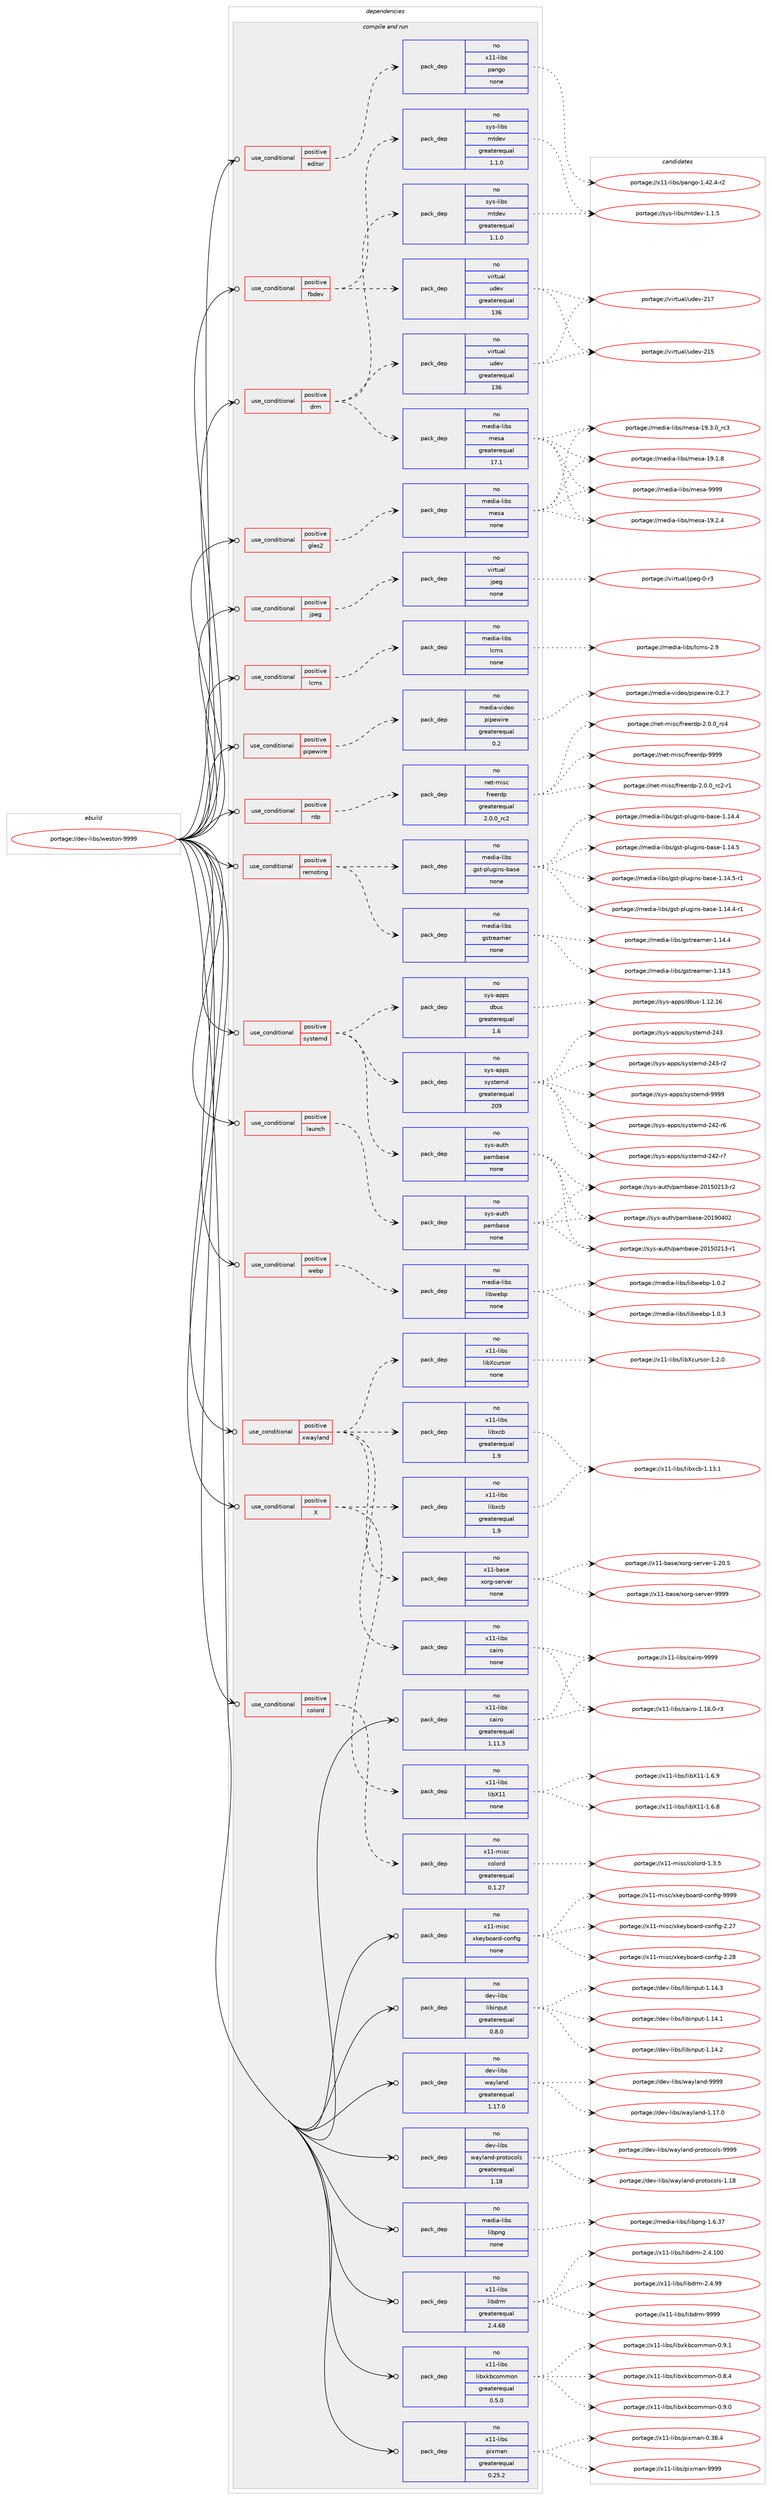 digraph prolog {

# *************
# Graph options
# *************

newrank=true;
concentrate=true;
compound=true;
graph [rankdir=LR,fontname=Helvetica,fontsize=10,ranksep=1.5];#, ranksep=2.5, nodesep=0.2];
edge  [arrowhead=vee];
node  [fontname=Helvetica,fontsize=10];

# **********
# The ebuild
# **********

subgraph cluster_leftcol {
color=gray;
rank=same;
label=<<i>ebuild</i>>;
id [label="portage://dev-libs/weston-9999", color=red, width=4, href="../dev-libs/weston-9999.svg"];
}

# ****************
# The dependencies
# ****************

subgraph cluster_midcol {
color=gray;
label=<<i>dependencies</i>>;
subgraph cluster_compile {
fillcolor="#eeeeee";
style=filled;
label=<<i>compile</i>>;
}
subgraph cluster_compileandrun {
fillcolor="#eeeeee";
style=filled;
label=<<i>compile and run</i>>;
subgraph cond21961 {
dependency104479 [label=<<TABLE BORDER="0" CELLBORDER="1" CELLSPACING="0" CELLPADDING="4"><TR><TD ROWSPAN="3" CELLPADDING="10">use_conditional</TD></TR><TR><TD>positive</TD></TR><TR><TD>X</TD></TR></TABLE>>, shape=none, color=red];
subgraph pack79386 {
dependency104480 [label=<<TABLE BORDER="0" CELLBORDER="1" CELLSPACING="0" CELLPADDING="4" WIDTH="220"><TR><TD ROWSPAN="6" CELLPADDING="30">pack_dep</TD></TR><TR><TD WIDTH="110">no</TD></TR><TR><TD>x11-libs</TD></TR><TR><TD>libxcb</TD></TR><TR><TD>greaterequal</TD></TR><TR><TD>1.9</TD></TR></TABLE>>, shape=none, color=blue];
}
dependency104479:e -> dependency104480:w [weight=20,style="dashed",arrowhead="vee"];
subgraph pack79387 {
dependency104481 [label=<<TABLE BORDER="0" CELLBORDER="1" CELLSPACING="0" CELLPADDING="4" WIDTH="220"><TR><TD ROWSPAN="6" CELLPADDING="30">pack_dep</TD></TR><TR><TD WIDTH="110">no</TD></TR><TR><TD>x11-libs</TD></TR><TR><TD>libX11</TD></TR><TR><TD>none</TD></TR><TR><TD></TD></TR></TABLE>>, shape=none, color=blue];
}
dependency104479:e -> dependency104481:w [weight=20,style="dashed",arrowhead="vee"];
}
id:e -> dependency104479:w [weight=20,style="solid",arrowhead="odotvee"];
subgraph cond21962 {
dependency104482 [label=<<TABLE BORDER="0" CELLBORDER="1" CELLSPACING="0" CELLPADDING="4"><TR><TD ROWSPAN="3" CELLPADDING="10">use_conditional</TD></TR><TR><TD>positive</TD></TR><TR><TD>colord</TD></TR></TABLE>>, shape=none, color=red];
subgraph pack79388 {
dependency104483 [label=<<TABLE BORDER="0" CELLBORDER="1" CELLSPACING="0" CELLPADDING="4" WIDTH="220"><TR><TD ROWSPAN="6" CELLPADDING="30">pack_dep</TD></TR><TR><TD WIDTH="110">no</TD></TR><TR><TD>x11-misc</TD></TR><TR><TD>colord</TD></TR><TR><TD>greaterequal</TD></TR><TR><TD>0.1.27</TD></TR></TABLE>>, shape=none, color=blue];
}
dependency104482:e -> dependency104483:w [weight=20,style="dashed",arrowhead="vee"];
}
id:e -> dependency104482:w [weight=20,style="solid",arrowhead="odotvee"];
subgraph cond21963 {
dependency104484 [label=<<TABLE BORDER="0" CELLBORDER="1" CELLSPACING="0" CELLPADDING="4"><TR><TD ROWSPAN="3" CELLPADDING="10">use_conditional</TD></TR><TR><TD>positive</TD></TR><TR><TD>drm</TD></TR></TABLE>>, shape=none, color=red];
subgraph pack79389 {
dependency104485 [label=<<TABLE BORDER="0" CELLBORDER="1" CELLSPACING="0" CELLPADDING="4" WIDTH="220"><TR><TD ROWSPAN="6" CELLPADDING="30">pack_dep</TD></TR><TR><TD WIDTH="110">no</TD></TR><TR><TD>media-libs</TD></TR><TR><TD>mesa</TD></TR><TR><TD>greaterequal</TD></TR><TR><TD>17.1</TD></TR></TABLE>>, shape=none, color=blue];
}
dependency104484:e -> dependency104485:w [weight=20,style="dashed",arrowhead="vee"];
subgraph pack79390 {
dependency104486 [label=<<TABLE BORDER="0" CELLBORDER="1" CELLSPACING="0" CELLPADDING="4" WIDTH="220"><TR><TD ROWSPAN="6" CELLPADDING="30">pack_dep</TD></TR><TR><TD WIDTH="110">no</TD></TR><TR><TD>sys-libs</TD></TR><TR><TD>mtdev</TD></TR><TR><TD>greaterequal</TD></TR><TR><TD>1.1.0</TD></TR></TABLE>>, shape=none, color=blue];
}
dependency104484:e -> dependency104486:w [weight=20,style="dashed",arrowhead="vee"];
subgraph pack79391 {
dependency104487 [label=<<TABLE BORDER="0" CELLBORDER="1" CELLSPACING="0" CELLPADDING="4" WIDTH="220"><TR><TD ROWSPAN="6" CELLPADDING="30">pack_dep</TD></TR><TR><TD WIDTH="110">no</TD></TR><TR><TD>virtual</TD></TR><TR><TD>udev</TD></TR><TR><TD>greaterequal</TD></TR><TR><TD>136</TD></TR></TABLE>>, shape=none, color=blue];
}
dependency104484:e -> dependency104487:w [weight=20,style="dashed",arrowhead="vee"];
}
id:e -> dependency104484:w [weight=20,style="solid",arrowhead="odotvee"];
subgraph cond21964 {
dependency104488 [label=<<TABLE BORDER="0" CELLBORDER="1" CELLSPACING="0" CELLPADDING="4"><TR><TD ROWSPAN="3" CELLPADDING="10">use_conditional</TD></TR><TR><TD>positive</TD></TR><TR><TD>editor</TD></TR></TABLE>>, shape=none, color=red];
subgraph pack79392 {
dependency104489 [label=<<TABLE BORDER="0" CELLBORDER="1" CELLSPACING="0" CELLPADDING="4" WIDTH="220"><TR><TD ROWSPAN="6" CELLPADDING="30">pack_dep</TD></TR><TR><TD WIDTH="110">no</TD></TR><TR><TD>x11-libs</TD></TR><TR><TD>pango</TD></TR><TR><TD>none</TD></TR><TR><TD></TD></TR></TABLE>>, shape=none, color=blue];
}
dependency104488:e -> dependency104489:w [weight=20,style="dashed",arrowhead="vee"];
}
id:e -> dependency104488:w [weight=20,style="solid",arrowhead="odotvee"];
subgraph cond21965 {
dependency104490 [label=<<TABLE BORDER="0" CELLBORDER="1" CELLSPACING="0" CELLPADDING="4"><TR><TD ROWSPAN="3" CELLPADDING="10">use_conditional</TD></TR><TR><TD>positive</TD></TR><TR><TD>fbdev</TD></TR></TABLE>>, shape=none, color=red];
subgraph pack79393 {
dependency104491 [label=<<TABLE BORDER="0" CELLBORDER="1" CELLSPACING="0" CELLPADDING="4" WIDTH="220"><TR><TD ROWSPAN="6" CELLPADDING="30">pack_dep</TD></TR><TR><TD WIDTH="110">no</TD></TR><TR><TD>sys-libs</TD></TR><TR><TD>mtdev</TD></TR><TR><TD>greaterequal</TD></TR><TR><TD>1.1.0</TD></TR></TABLE>>, shape=none, color=blue];
}
dependency104490:e -> dependency104491:w [weight=20,style="dashed",arrowhead="vee"];
subgraph pack79394 {
dependency104492 [label=<<TABLE BORDER="0" CELLBORDER="1" CELLSPACING="0" CELLPADDING="4" WIDTH="220"><TR><TD ROWSPAN="6" CELLPADDING="30">pack_dep</TD></TR><TR><TD WIDTH="110">no</TD></TR><TR><TD>virtual</TD></TR><TR><TD>udev</TD></TR><TR><TD>greaterequal</TD></TR><TR><TD>136</TD></TR></TABLE>>, shape=none, color=blue];
}
dependency104490:e -> dependency104492:w [weight=20,style="dashed",arrowhead="vee"];
}
id:e -> dependency104490:w [weight=20,style="solid",arrowhead="odotvee"];
subgraph cond21966 {
dependency104493 [label=<<TABLE BORDER="0" CELLBORDER="1" CELLSPACING="0" CELLPADDING="4"><TR><TD ROWSPAN="3" CELLPADDING="10">use_conditional</TD></TR><TR><TD>positive</TD></TR><TR><TD>gles2</TD></TR></TABLE>>, shape=none, color=red];
subgraph pack79395 {
dependency104494 [label=<<TABLE BORDER="0" CELLBORDER="1" CELLSPACING="0" CELLPADDING="4" WIDTH="220"><TR><TD ROWSPAN="6" CELLPADDING="30">pack_dep</TD></TR><TR><TD WIDTH="110">no</TD></TR><TR><TD>media-libs</TD></TR><TR><TD>mesa</TD></TR><TR><TD>none</TD></TR><TR><TD></TD></TR></TABLE>>, shape=none, color=blue];
}
dependency104493:e -> dependency104494:w [weight=20,style="dashed",arrowhead="vee"];
}
id:e -> dependency104493:w [weight=20,style="solid",arrowhead="odotvee"];
subgraph cond21967 {
dependency104495 [label=<<TABLE BORDER="0" CELLBORDER="1" CELLSPACING="0" CELLPADDING="4"><TR><TD ROWSPAN="3" CELLPADDING="10">use_conditional</TD></TR><TR><TD>positive</TD></TR><TR><TD>jpeg</TD></TR></TABLE>>, shape=none, color=red];
subgraph pack79396 {
dependency104496 [label=<<TABLE BORDER="0" CELLBORDER="1" CELLSPACING="0" CELLPADDING="4" WIDTH="220"><TR><TD ROWSPAN="6" CELLPADDING="30">pack_dep</TD></TR><TR><TD WIDTH="110">no</TD></TR><TR><TD>virtual</TD></TR><TR><TD>jpeg</TD></TR><TR><TD>none</TD></TR><TR><TD></TD></TR></TABLE>>, shape=none, color=blue];
}
dependency104495:e -> dependency104496:w [weight=20,style="dashed",arrowhead="vee"];
}
id:e -> dependency104495:w [weight=20,style="solid",arrowhead="odotvee"];
subgraph cond21968 {
dependency104497 [label=<<TABLE BORDER="0" CELLBORDER="1" CELLSPACING="0" CELLPADDING="4"><TR><TD ROWSPAN="3" CELLPADDING="10">use_conditional</TD></TR><TR><TD>positive</TD></TR><TR><TD>launch</TD></TR></TABLE>>, shape=none, color=red];
subgraph pack79397 {
dependency104498 [label=<<TABLE BORDER="0" CELLBORDER="1" CELLSPACING="0" CELLPADDING="4" WIDTH="220"><TR><TD ROWSPAN="6" CELLPADDING="30">pack_dep</TD></TR><TR><TD WIDTH="110">no</TD></TR><TR><TD>sys-auth</TD></TR><TR><TD>pambase</TD></TR><TR><TD>none</TD></TR><TR><TD></TD></TR></TABLE>>, shape=none, color=blue];
}
dependency104497:e -> dependency104498:w [weight=20,style="dashed",arrowhead="vee"];
}
id:e -> dependency104497:w [weight=20,style="solid",arrowhead="odotvee"];
subgraph cond21969 {
dependency104499 [label=<<TABLE BORDER="0" CELLBORDER="1" CELLSPACING="0" CELLPADDING="4"><TR><TD ROWSPAN="3" CELLPADDING="10">use_conditional</TD></TR><TR><TD>positive</TD></TR><TR><TD>lcms</TD></TR></TABLE>>, shape=none, color=red];
subgraph pack79398 {
dependency104500 [label=<<TABLE BORDER="0" CELLBORDER="1" CELLSPACING="0" CELLPADDING="4" WIDTH="220"><TR><TD ROWSPAN="6" CELLPADDING="30">pack_dep</TD></TR><TR><TD WIDTH="110">no</TD></TR><TR><TD>media-libs</TD></TR><TR><TD>lcms</TD></TR><TR><TD>none</TD></TR><TR><TD></TD></TR></TABLE>>, shape=none, color=blue];
}
dependency104499:e -> dependency104500:w [weight=20,style="dashed",arrowhead="vee"];
}
id:e -> dependency104499:w [weight=20,style="solid",arrowhead="odotvee"];
subgraph cond21970 {
dependency104501 [label=<<TABLE BORDER="0" CELLBORDER="1" CELLSPACING="0" CELLPADDING="4"><TR><TD ROWSPAN="3" CELLPADDING="10">use_conditional</TD></TR><TR><TD>positive</TD></TR><TR><TD>pipewire</TD></TR></TABLE>>, shape=none, color=red];
subgraph pack79399 {
dependency104502 [label=<<TABLE BORDER="0" CELLBORDER="1" CELLSPACING="0" CELLPADDING="4" WIDTH="220"><TR><TD ROWSPAN="6" CELLPADDING="30">pack_dep</TD></TR><TR><TD WIDTH="110">no</TD></TR><TR><TD>media-video</TD></TR><TR><TD>pipewire</TD></TR><TR><TD>greaterequal</TD></TR><TR><TD>0.2</TD></TR></TABLE>>, shape=none, color=blue];
}
dependency104501:e -> dependency104502:w [weight=20,style="dashed",arrowhead="vee"];
}
id:e -> dependency104501:w [weight=20,style="solid",arrowhead="odotvee"];
subgraph cond21971 {
dependency104503 [label=<<TABLE BORDER="0" CELLBORDER="1" CELLSPACING="0" CELLPADDING="4"><TR><TD ROWSPAN="3" CELLPADDING="10">use_conditional</TD></TR><TR><TD>positive</TD></TR><TR><TD>rdp</TD></TR></TABLE>>, shape=none, color=red];
subgraph pack79400 {
dependency104504 [label=<<TABLE BORDER="0" CELLBORDER="1" CELLSPACING="0" CELLPADDING="4" WIDTH="220"><TR><TD ROWSPAN="6" CELLPADDING="30">pack_dep</TD></TR><TR><TD WIDTH="110">no</TD></TR><TR><TD>net-misc</TD></TR><TR><TD>freerdp</TD></TR><TR><TD>greaterequal</TD></TR><TR><TD>2.0.0_rc2</TD></TR></TABLE>>, shape=none, color=blue];
}
dependency104503:e -> dependency104504:w [weight=20,style="dashed",arrowhead="vee"];
}
id:e -> dependency104503:w [weight=20,style="solid",arrowhead="odotvee"];
subgraph cond21972 {
dependency104505 [label=<<TABLE BORDER="0" CELLBORDER="1" CELLSPACING="0" CELLPADDING="4"><TR><TD ROWSPAN="3" CELLPADDING="10">use_conditional</TD></TR><TR><TD>positive</TD></TR><TR><TD>remoting</TD></TR></TABLE>>, shape=none, color=red];
subgraph pack79401 {
dependency104506 [label=<<TABLE BORDER="0" CELLBORDER="1" CELLSPACING="0" CELLPADDING="4" WIDTH="220"><TR><TD ROWSPAN="6" CELLPADDING="30">pack_dep</TD></TR><TR><TD WIDTH="110">no</TD></TR><TR><TD>media-libs</TD></TR><TR><TD>gstreamer</TD></TR><TR><TD>none</TD></TR><TR><TD></TD></TR></TABLE>>, shape=none, color=blue];
}
dependency104505:e -> dependency104506:w [weight=20,style="dashed",arrowhead="vee"];
subgraph pack79402 {
dependency104507 [label=<<TABLE BORDER="0" CELLBORDER="1" CELLSPACING="0" CELLPADDING="4" WIDTH="220"><TR><TD ROWSPAN="6" CELLPADDING="30">pack_dep</TD></TR><TR><TD WIDTH="110">no</TD></TR><TR><TD>media-libs</TD></TR><TR><TD>gst-plugins-base</TD></TR><TR><TD>none</TD></TR><TR><TD></TD></TR></TABLE>>, shape=none, color=blue];
}
dependency104505:e -> dependency104507:w [weight=20,style="dashed",arrowhead="vee"];
}
id:e -> dependency104505:w [weight=20,style="solid",arrowhead="odotvee"];
subgraph cond21973 {
dependency104508 [label=<<TABLE BORDER="0" CELLBORDER="1" CELLSPACING="0" CELLPADDING="4"><TR><TD ROWSPAN="3" CELLPADDING="10">use_conditional</TD></TR><TR><TD>positive</TD></TR><TR><TD>systemd</TD></TR></TABLE>>, shape=none, color=red];
subgraph pack79403 {
dependency104509 [label=<<TABLE BORDER="0" CELLBORDER="1" CELLSPACING="0" CELLPADDING="4" WIDTH="220"><TR><TD ROWSPAN="6" CELLPADDING="30">pack_dep</TD></TR><TR><TD WIDTH="110">no</TD></TR><TR><TD>sys-auth</TD></TR><TR><TD>pambase</TD></TR><TR><TD>none</TD></TR><TR><TD></TD></TR></TABLE>>, shape=none, color=blue];
}
dependency104508:e -> dependency104509:w [weight=20,style="dashed",arrowhead="vee"];
subgraph pack79404 {
dependency104510 [label=<<TABLE BORDER="0" CELLBORDER="1" CELLSPACING="0" CELLPADDING="4" WIDTH="220"><TR><TD ROWSPAN="6" CELLPADDING="30">pack_dep</TD></TR><TR><TD WIDTH="110">no</TD></TR><TR><TD>sys-apps</TD></TR><TR><TD>dbus</TD></TR><TR><TD>greaterequal</TD></TR><TR><TD>1.6</TD></TR></TABLE>>, shape=none, color=blue];
}
dependency104508:e -> dependency104510:w [weight=20,style="dashed",arrowhead="vee"];
subgraph pack79405 {
dependency104511 [label=<<TABLE BORDER="0" CELLBORDER="1" CELLSPACING="0" CELLPADDING="4" WIDTH="220"><TR><TD ROWSPAN="6" CELLPADDING="30">pack_dep</TD></TR><TR><TD WIDTH="110">no</TD></TR><TR><TD>sys-apps</TD></TR><TR><TD>systemd</TD></TR><TR><TD>greaterequal</TD></TR><TR><TD>209</TD></TR></TABLE>>, shape=none, color=blue];
}
dependency104508:e -> dependency104511:w [weight=20,style="dashed",arrowhead="vee"];
}
id:e -> dependency104508:w [weight=20,style="solid",arrowhead="odotvee"];
subgraph cond21974 {
dependency104512 [label=<<TABLE BORDER="0" CELLBORDER="1" CELLSPACING="0" CELLPADDING="4"><TR><TD ROWSPAN="3" CELLPADDING="10">use_conditional</TD></TR><TR><TD>positive</TD></TR><TR><TD>webp</TD></TR></TABLE>>, shape=none, color=red];
subgraph pack79406 {
dependency104513 [label=<<TABLE BORDER="0" CELLBORDER="1" CELLSPACING="0" CELLPADDING="4" WIDTH="220"><TR><TD ROWSPAN="6" CELLPADDING="30">pack_dep</TD></TR><TR><TD WIDTH="110">no</TD></TR><TR><TD>media-libs</TD></TR><TR><TD>libwebp</TD></TR><TR><TD>none</TD></TR><TR><TD></TD></TR></TABLE>>, shape=none, color=blue];
}
dependency104512:e -> dependency104513:w [weight=20,style="dashed",arrowhead="vee"];
}
id:e -> dependency104512:w [weight=20,style="solid",arrowhead="odotvee"];
subgraph cond21975 {
dependency104514 [label=<<TABLE BORDER="0" CELLBORDER="1" CELLSPACING="0" CELLPADDING="4"><TR><TD ROWSPAN="3" CELLPADDING="10">use_conditional</TD></TR><TR><TD>positive</TD></TR><TR><TD>xwayland</TD></TR></TABLE>>, shape=none, color=red];
subgraph pack79407 {
dependency104515 [label=<<TABLE BORDER="0" CELLBORDER="1" CELLSPACING="0" CELLPADDING="4" WIDTH="220"><TR><TD ROWSPAN="6" CELLPADDING="30">pack_dep</TD></TR><TR><TD WIDTH="110">no</TD></TR><TR><TD>x11-base</TD></TR><TR><TD>xorg-server</TD></TR><TR><TD>none</TD></TR><TR><TD></TD></TR></TABLE>>, shape=none, color=blue];
}
dependency104514:e -> dependency104515:w [weight=20,style="dashed",arrowhead="vee"];
subgraph pack79408 {
dependency104516 [label=<<TABLE BORDER="0" CELLBORDER="1" CELLSPACING="0" CELLPADDING="4" WIDTH="220"><TR><TD ROWSPAN="6" CELLPADDING="30">pack_dep</TD></TR><TR><TD WIDTH="110">no</TD></TR><TR><TD>x11-libs</TD></TR><TR><TD>cairo</TD></TR><TR><TD>none</TD></TR><TR><TD></TD></TR></TABLE>>, shape=none, color=blue];
}
dependency104514:e -> dependency104516:w [weight=20,style="dashed",arrowhead="vee"];
subgraph pack79409 {
dependency104517 [label=<<TABLE BORDER="0" CELLBORDER="1" CELLSPACING="0" CELLPADDING="4" WIDTH="220"><TR><TD ROWSPAN="6" CELLPADDING="30">pack_dep</TD></TR><TR><TD WIDTH="110">no</TD></TR><TR><TD>x11-libs</TD></TR><TR><TD>libxcb</TD></TR><TR><TD>greaterequal</TD></TR><TR><TD>1.9</TD></TR></TABLE>>, shape=none, color=blue];
}
dependency104514:e -> dependency104517:w [weight=20,style="dashed",arrowhead="vee"];
subgraph pack79410 {
dependency104518 [label=<<TABLE BORDER="0" CELLBORDER="1" CELLSPACING="0" CELLPADDING="4" WIDTH="220"><TR><TD ROWSPAN="6" CELLPADDING="30">pack_dep</TD></TR><TR><TD WIDTH="110">no</TD></TR><TR><TD>x11-libs</TD></TR><TR><TD>libXcursor</TD></TR><TR><TD>none</TD></TR><TR><TD></TD></TR></TABLE>>, shape=none, color=blue];
}
dependency104514:e -> dependency104518:w [weight=20,style="dashed",arrowhead="vee"];
}
id:e -> dependency104514:w [weight=20,style="solid",arrowhead="odotvee"];
subgraph pack79411 {
dependency104519 [label=<<TABLE BORDER="0" CELLBORDER="1" CELLSPACING="0" CELLPADDING="4" WIDTH="220"><TR><TD ROWSPAN="6" CELLPADDING="30">pack_dep</TD></TR><TR><TD WIDTH="110">no</TD></TR><TR><TD>dev-libs</TD></TR><TR><TD>libinput</TD></TR><TR><TD>greaterequal</TD></TR><TR><TD>0.8.0</TD></TR></TABLE>>, shape=none, color=blue];
}
id:e -> dependency104519:w [weight=20,style="solid",arrowhead="odotvee"];
subgraph pack79412 {
dependency104520 [label=<<TABLE BORDER="0" CELLBORDER="1" CELLSPACING="0" CELLPADDING="4" WIDTH="220"><TR><TD ROWSPAN="6" CELLPADDING="30">pack_dep</TD></TR><TR><TD WIDTH="110">no</TD></TR><TR><TD>dev-libs</TD></TR><TR><TD>wayland</TD></TR><TR><TD>greaterequal</TD></TR><TR><TD>1.17.0</TD></TR></TABLE>>, shape=none, color=blue];
}
id:e -> dependency104520:w [weight=20,style="solid",arrowhead="odotvee"];
subgraph pack79413 {
dependency104521 [label=<<TABLE BORDER="0" CELLBORDER="1" CELLSPACING="0" CELLPADDING="4" WIDTH="220"><TR><TD ROWSPAN="6" CELLPADDING="30">pack_dep</TD></TR><TR><TD WIDTH="110">no</TD></TR><TR><TD>dev-libs</TD></TR><TR><TD>wayland-protocols</TD></TR><TR><TD>greaterequal</TD></TR><TR><TD>1.18</TD></TR></TABLE>>, shape=none, color=blue];
}
id:e -> dependency104521:w [weight=20,style="solid",arrowhead="odotvee"];
subgraph pack79414 {
dependency104522 [label=<<TABLE BORDER="0" CELLBORDER="1" CELLSPACING="0" CELLPADDING="4" WIDTH="220"><TR><TD ROWSPAN="6" CELLPADDING="30">pack_dep</TD></TR><TR><TD WIDTH="110">no</TD></TR><TR><TD>media-libs</TD></TR><TR><TD>libpng</TD></TR><TR><TD>none</TD></TR><TR><TD></TD></TR></TABLE>>, shape=none, color=blue];
}
id:e -> dependency104522:w [weight=20,style="solid",arrowhead="odotvee"];
subgraph pack79415 {
dependency104523 [label=<<TABLE BORDER="0" CELLBORDER="1" CELLSPACING="0" CELLPADDING="4" WIDTH="220"><TR><TD ROWSPAN="6" CELLPADDING="30">pack_dep</TD></TR><TR><TD WIDTH="110">no</TD></TR><TR><TD>x11-libs</TD></TR><TR><TD>cairo</TD></TR><TR><TD>greaterequal</TD></TR><TR><TD>1.11.3</TD></TR></TABLE>>, shape=none, color=blue];
}
id:e -> dependency104523:w [weight=20,style="solid",arrowhead="odotvee"];
subgraph pack79416 {
dependency104524 [label=<<TABLE BORDER="0" CELLBORDER="1" CELLSPACING="0" CELLPADDING="4" WIDTH="220"><TR><TD ROWSPAN="6" CELLPADDING="30">pack_dep</TD></TR><TR><TD WIDTH="110">no</TD></TR><TR><TD>x11-libs</TD></TR><TR><TD>libdrm</TD></TR><TR><TD>greaterequal</TD></TR><TR><TD>2.4.68</TD></TR></TABLE>>, shape=none, color=blue];
}
id:e -> dependency104524:w [weight=20,style="solid",arrowhead="odotvee"];
subgraph pack79417 {
dependency104525 [label=<<TABLE BORDER="0" CELLBORDER="1" CELLSPACING="0" CELLPADDING="4" WIDTH="220"><TR><TD ROWSPAN="6" CELLPADDING="30">pack_dep</TD></TR><TR><TD WIDTH="110">no</TD></TR><TR><TD>x11-libs</TD></TR><TR><TD>libxkbcommon</TD></TR><TR><TD>greaterequal</TD></TR><TR><TD>0.5.0</TD></TR></TABLE>>, shape=none, color=blue];
}
id:e -> dependency104525:w [weight=20,style="solid",arrowhead="odotvee"];
subgraph pack79418 {
dependency104526 [label=<<TABLE BORDER="0" CELLBORDER="1" CELLSPACING="0" CELLPADDING="4" WIDTH="220"><TR><TD ROWSPAN="6" CELLPADDING="30">pack_dep</TD></TR><TR><TD WIDTH="110">no</TD></TR><TR><TD>x11-libs</TD></TR><TR><TD>pixman</TD></TR><TR><TD>greaterequal</TD></TR><TR><TD>0.25.2</TD></TR></TABLE>>, shape=none, color=blue];
}
id:e -> dependency104526:w [weight=20,style="solid",arrowhead="odotvee"];
subgraph pack79419 {
dependency104527 [label=<<TABLE BORDER="0" CELLBORDER="1" CELLSPACING="0" CELLPADDING="4" WIDTH="220"><TR><TD ROWSPAN="6" CELLPADDING="30">pack_dep</TD></TR><TR><TD WIDTH="110">no</TD></TR><TR><TD>x11-misc</TD></TR><TR><TD>xkeyboard-config</TD></TR><TR><TD>none</TD></TR><TR><TD></TD></TR></TABLE>>, shape=none, color=blue];
}
id:e -> dependency104527:w [weight=20,style="solid",arrowhead="odotvee"];
}
subgraph cluster_run {
fillcolor="#eeeeee";
style=filled;
label=<<i>run</i>>;
}
}

# **************
# The candidates
# **************

subgraph cluster_choices {
rank=same;
color=gray;
label=<<i>candidates</i>>;

subgraph choice79386 {
color=black;
nodesep=1;
choiceportage120494945108105981154710810598120999845494649514649 [label="portage://x11-libs/libxcb-1.13.1", color=red, width=4,href="../x11-libs/libxcb-1.13.1.svg"];
dependency104480:e -> choiceportage120494945108105981154710810598120999845494649514649:w [style=dotted,weight="100"];
}
subgraph choice79387 {
color=black;
nodesep=1;
choiceportage120494945108105981154710810598884949454946544656 [label="portage://x11-libs/libX11-1.6.8", color=red, width=4,href="../x11-libs/libX11-1.6.8.svg"];
choiceportage120494945108105981154710810598884949454946544657 [label="portage://x11-libs/libX11-1.6.9", color=red, width=4,href="../x11-libs/libX11-1.6.9.svg"];
dependency104481:e -> choiceportage120494945108105981154710810598884949454946544656:w [style=dotted,weight="100"];
dependency104481:e -> choiceportage120494945108105981154710810598884949454946544657:w [style=dotted,weight="100"];
}
subgraph choice79388 {
color=black;
nodesep=1;
choiceportage120494945109105115994799111108111114100454946514653 [label="portage://x11-misc/colord-1.3.5", color=red, width=4,href="../x11-misc/colord-1.3.5.svg"];
dependency104483:e -> choiceportage120494945109105115994799111108111114100454946514653:w [style=dotted,weight="100"];
}
subgraph choice79389 {
color=black;
nodesep=1;
choiceportage109101100105974510810598115471091011159745495746494656 [label="portage://media-libs/mesa-19.1.8", color=red, width=4,href="../media-libs/mesa-19.1.8.svg"];
choiceportage109101100105974510810598115471091011159745495746504652 [label="portage://media-libs/mesa-19.2.4", color=red, width=4,href="../media-libs/mesa-19.2.4.svg"];
choiceportage109101100105974510810598115471091011159745495746514648951149951 [label="portage://media-libs/mesa-19.3.0_rc3", color=red, width=4,href="../media-libs/mesa-19.3.0_rc3.svg"];
choiceportage10910110010597451081059811547109101115974557575757 [label="portage://media-libs/mesa-9999", color=red, width=4,href="../media-libs/mesa-9999.svg"];
dependency104485:e -> choiceportage109101100105974510810598115471091011159745495746494656:w [style=dotted,weight="100"];
dependency104485:e -> choiceportage109101100105974510810598115471091011159745495746504652:w [style=dotted,weight="100"];
dependency104485:e -> choiceportage109101100105974510810598115471091011159745495746514648951149951:w [style=dotted,weight="100"];
dependency104485:e -> choiceportage10910110010597451081059811547109101115974557575757:w [style=dotted,weight="100"];
}
subgraph choice79390 {
color=black;
nodesep=1;
choiceportage115121115451081059811547109116100101118454946494653 [label="portage://sys-libs/mtdev-1.1.5", color=red, width=4,href="../sys-libs/mtdev-1.1.5.svg"];
dependency104486:e -> choiceportage115121115451081059811547109116100101118454946494653:w [style=dotted,weight="100"];
}
subgraph choice79391 {
color=black;
nodesep=1;
choiceportage118105114116117971084711710010111845504953 [label="portage://virtual/udev-215", color=red, width=4,href="../virtual/udev-215.svg"];
choiceportage118105114116117971084711710010111845504955 [label="portage://virtual/udev-217", color=red, width=4,href="../virtual/udev-217.svg"];
dependency104487:e -> choiceportage118105114116117971084711710010111845504953:w [style=dotted,weight="100"];
dependency104487:e -> choiceportage118105114116117971084711710010111845504955:w [style=dotted,weight="100"];
}
subgraph choice79392 {
color=black;
nodesep=1;
choiceportage120494945108105981154711297110103111454946525046524511450 [label="portage://x11-libs/pango-1.42.4-r2", color=red, width=4,href="../x11-libs/pango-1.42.4-r2.svg"];
dependency104489:e -> choiceportage120494945108105981154711297110103111454946525046524511450:w [style=dotted,weight="100"];
}
subgraph choice79393 {
color=black;
nodesep=1;
choiceportage115121115451081059811547109116100101118454946494653 [label="portage://sys-libs/mtdev-1.1.5", color=red, width=4,href="../sys-libs/mtdev-1.1.5.svg"];
dependency104491:e -> choiceportage115121115451081059811547109116100101118454946494653:w [style=dotted,weight="100"];
}
subgraph choice79394 {
color=black;
nodesep=1;
choiceportage118105114116117971084711710010111845504953 [label="portage://virtual/udev-215", color=red, width=4,href="../virtual/udev-215.svg"];
choiceportage118105114116117971084711710010111845504955 [label="portage://virtual/udev-217", color=red, width=4,href="../virtual/udev-217.svg"];
dependency104492:e -> choiceportage118105114116117971084711710010111845504953:w [style=dotted,weight="100"];
dependency104492:e -> choiceportage118105114116117971084711710010111845504955:w [style=dotted,weight="100"];
}
subgraph choice79395 {
color=black;
nodesep=1;
choiceportage109101100105974510810598115471091011159745495746494656 [label="portage://media-libs/mesa-19.1.8", color=red, width=4,href="../media-libs/mesa-19.1.8.svg"];
choiceportage109101100105974510810598115471091011159745495746504652 [label="portage://media-libs/mesa-19.2.4", color=red, width=4,href="../media-libs/mesa-19.2.4.svg"];
choiceportage109101100105974510810598115471091011159745495746514648951149951 [label="portage://media-libs/mesa-19.3.0_rc3", color=red, width=4,href="../media-libs/mesa-19.3.0_rc3.svg"];
choiceportage10910110010597451081059811547109101115974557575757 [label="portage://media-libs/mesa-9999", color=red, width=4,href="../media-libs/mesa-9999.svg"];
dependency104494:e -> choiceportage109101100105974510810598115471091011159745495746494656:w [style=dotted,weight="100"];
dependency104494:e -> choiceportage109101100105974510810598115471091011159745495746504652:w [style=dotted,weight="100"];
dependency104494:e -> choiceportage109101100105974510810598115471091011159745495746514648951149951:w [style=dotted,weight="100"];
dependency104494:e -> choiceportage10910110010597451081059811547109101115974557575757:w [style=dotted,weight="100"];
}
subgraph choice79396 {
color=black;
nodesep=1;
choiceportage118105114116117971084710611210110345484511451 [label="portage://virtual/jpeg-0-r3", color=red, width=4,href="../virtual/jpeg-0-r3.svg"];
dependency104496:e -> choiceportage118105114116117971084710611210110345484511451:w [style=dotted,weight="100"];
}
subgraph choice79397 {
color=black;
nodesep=1;
choiceportage1151211154597117116104471129710998971151014550484953485049514511449 [label="portage://sys-auth/pambase-20150213-r1", color=red, width=4,href="../sys-auth/pambase-20150213-r1.svg"];
choiceportage1151211154597117116104471129710998971151014550484953485049514511450 [label="portage://sys-auth/pambase-20150213-r2", color=red, width=4,href="../sys-auth/pambase-20150213-r2.svg"];
choiceportage115121115459711711610447112971099897115101455048495748524850 [label="portage://sys-auth/pambase-20190402", color=red, width=4,href="../sys-auth/pambase-20190402.svg"];
dependency104498:e -> choiceportage1151211154597117116104471129710998971151014550484953485049514511449:w [style=dotted,weight="100"];
dependency104498:e -> choiceportage1151211154597117116104471129710998971151014550484953485049514511450:w [style=dotted,weight="100"];
dependency104498:e -> choiceportage115121115459711711610447112971099897115101455048495748524850:w [style=dotted,weight="100"];
}
subgraph choice79398 {
color=black;
nodesep=1;
choiceportage109101100105974510810598115471089910911545504657 [label="portage://media-libs/lcms-2.9", color=red, width=4,href="../media-libs/lcms-2.9.svg"];
dependency104500:e -> choiceportage109101100105974510810598115471089910911545504657:w [style=dotted,weight="100"];
}
subgraph choice79399 {
color=black;
nodesep=1;
choiceportage109101100105974511810510010111147112105112101119105114101454846504655 [label="portage://media-video/pipewire-0.2.7", color=red, width=4,href="../media-video/pipewire-0.2.7.svg"];
dependency104502:e -> choiceportage109101100105974511810510010111147112105112101119105114101454846504655:w [style=dotted,weight="100"];
}
subgraph choice79400 {
color=black;
nodesep=1;
choiceportage1101011164510910511599471021141011011141001124550464846489511499504511449 [label="portage://net-misc/freerdp-2.0.0_rc2-r1", color=red, width=4,href="../net-misc/freerdp-2.0.0_rc2-r1.svg"];
choiceportage110101116451091051159947102114101101114100112455046484648951149952 [label="portage://net-misc/freerdp-2.0.0_rc4", color=red, width=4,href="../net-misc/freerdp-2.0.0_rc4.svg"];
choiceportage1101011164510910511599471021141011011141001124557575757 [label="portage://net-misc/freerdp-9999", color=red, width=4,href="../net-misc/freerdp-9999.svg"];
dependency104504:e -> choiceportage1101011164510910511599471021141011011141001124550464846489511499504511449:w [style=dotted,weight="100"];
dependency104504:e -> choiceportage110101116451091051159947102114101101114100112455046484648951149952:w [style=dotted,weight="100"];
dependency104504:e -> choiceportage1101011164510910511599471021141011011141001124557575757:w [style=dotted,weight="100"];
}
subgraph choice79401 {
color=black;
nodesep=1;
choiceportage109101100105974510810598115471031151161141019710910111445494649524652 [label="portage://media-libs/gstreamer-1.14.4", color=red, width=4,href="../media-libs/gstreamer-1.14.4.svg"];
choiceportage109101100105974510810598115471031151161141019710910111445494649524653 [label="portage://media-libs/gstreamer-1.14.5", color=red, width=4,href="../media-libs/gstreamer-1.14.5.svg"];
dependency104506:e -> choiceportage109101100105974510810598115471031151161141019710910111445494649524652:w [style=dotted,weight="100"];
dependency104506:e -> choiceportage109101100105974510810598115471031151161141019710910111445494649524653:w [style=dotted,weight="100"];
}
subgraph choice79402 {
color=black;
nodesep=1;
choiceportage109101100105974510810598115471031151164511210811710310511011545989711510145494649524652 [label="portage://media-libs/gst-plugins-base-1.14.4", color=red, width=4,href="../media-libs/gst-plugins-base-1.14.4.svg"];
choiceportage1091011001059745108105981154710311511645112108117103105110115459897115101454946495246524511449 [label="portage://media-libs/gst-plugins-base-1.14.4-r1", color=red, width=4,href="../media-libs/gst-plugins-base-1.14.4-r1.svg"];
choiceportage109101100105974510810598115471031151164511210811710310511011545989711510145494649524653 [label="portage://media-libs/gst-plugins-base-1.14.5", color=red, width=4,href="../media-libs/gst-plugins-base-1.14.5.svg"];
choiceportage1091011001059745108105981154710311511645112108117103105110115459897115101454946495246534511449 [label="portage://media-libs/gst-plugins-base-1.14.5-r1", color=red, width=4,href="../media-libs/gst-plugins-base-1.14.5-r1.svg"];
dependency104507:e -> choiceportage109101100105974510810598115471031151164511210811710310511011545989711510145494649524652:w [style=dotted,weight="100"];
dependency104507:e -> choiceportage1091011001059745108105981154710311511645112108117103105110115459897115101454946495246524511449:w [style=dotted,weight="100"];
dependency104507:e -> choiceportage109101100105974510810598115471031151164511210811710310511011545989711510145494649524653:w [style=dotted,weight="100"];
dependency104507:e -> choiceportage1091011001059745108105981154710311511645112108117103105110115459897115101454946495246534511449:w [style=dotted,weight="100"];
}
subgraph choice79403 {
color=black;
nodesep=1;
choiceportage1151211154597117116104471129710998971151014550484953485049514511449 [label="portage://sys-auth/pambase-20150213-r1", color=red, width=4,href="../sys-auth/pambase-20150213-r1.svg"];
choiceportage1151211154597117116104471129710998971151014550484953485049514511450 [label="portage://sys-auth/pambase-20150213-r2", color=red, width=4,href="../sys-auth/pambase-20150213-r2.svg"];
choiceportage115121115459711711610447112971099897115101455048495748524850 [label="portage://sys-auth/pambase-20190402", color=red, width=4,href="../sys-auth/pambase-20190402.svg"];
dependency104509:e -> choiceportage1151211154597117116104471129710998971151014550484953485049514511449:w [style=dotted,weight="100"];
dependency104509:e -> choiceportage1151211154597117116104471129710998971151014550484953485049514511450:w [style=dotted,weight="100"];
dependency104509:e -> choiceportage115121115459711711610447112971099897115101455048495748524850:w [style=dotted,weight="100"];
}
subgraph choice79404 {
color=black;
nodesep=1;
choiceportage115121115459711211211547100981171154549464950464954 [label="portage://sys-apps/dbus-1.12.16", color=red, width=4,href="../sys-apps/dbus-1.12.16.svg"];
dependency104510:e -> choiceportage115121115459711211211547100981171154549464950464954:w [style=dotted,weight="100"];
}
subgraph choice79405 {
color=black;
nodesep=1;
choiceportage115121115459711211211547115121115116101109100455052504511454 [label="portage://sys-apps/systemd-242-r6", color=red, width=4,href="../sys-apps/systemd-242-r6.svg"];
choiceportage115121115459711211211547115121115116101109100455052504511455 [label="portage://sys-apps/systemd-242-r7", color=red, width=4,href="../sys-apps/systemd-242-r7.svg"];
choiceportage11512111545971121121154711512111511610110910045505251 [label="portage://sys-apps/systemd-243", color=red, width=4,href="../sys-apps/systemd-243.svg"];
choiceportage115121115459711211211547115121115116101109100455052514511450 [label="portage://sys-apps/systemd-243-r2", color=red, width=4,href="../sys-apps/systemd-243-r2.svg"];
choiceportage1151211154597112112115471151211151161011091004557575757 [label="portage://sys-apps/systemd-9999", color=red, width=4,href="../sys-apps/systemd-9999.svg"];
dependency104511:e -> choiceportage115121115459711211211547115121115116101109100455052504511454:w [style=dotted,weight="100"];
dependency104511:e -> choiceportage115121115459711211211547115121115116101109100455052504511455:w [style=dotted,weight="100"];
dependency104511:e -> choiceportage11512111545971121121154711512111511610110910045505251:w [style=dotted,weight="100"];
dependency104511:e -> choiceportage115121115459711211211547115121115116101109100455052514511450:w [style=dotted,weight="100"];
dependency104511:e -> choiceportage1151211154597112112115471151211151161011091004557575757:w [style=dotted,weight="100"];
}
subgraph choice79406 {
color=black;
nodesep=1;
choiceportage109101100105974510810598115471081059811910198112454946484650 [label="portage://media-libs/libwebp-1.0.2", color=red, width=4,href="../media-libs/libwebp-1.0.2.svg"];
choiceportage109101100105974510810598115471081059811910198112454946484651 [label="portage://media-libs/libwebp-1.0.3", color=red, width=4,href="../media-libs/libwebp-1.0.3.svg"];
dependency104513:e -> choiceportage109101100105974510810598115471081059811910198112454946484650:w [style=dotted,weight="100"];
dependency104513:e -> choiceportage109101100105974510810598115471081059811910198112454946484651:w [style=dotted,weight="100"];
}
subgraph choice79407 {
color=black;
nodesep=1;
choiceportage1204949459897115101471201111141034511510111411810111445494650484653 [label="portage://x11-base/xorg-server-1.20.5", color=red, width=4,href="../x11-base/xorg-server-1.20.5.svg"];
choiceportage120494945989711510147120111114103451151011141181011144557575757 [label="portage://x11-base/xorg-server-9999", color=red, width=4,href="../x11-base/xorg-server-9999.svg"];
dependency104515:e -> choiceportage1204949459897115101471201111141034511510111411810111445494650484653:w [style=dotted,weight="100"];
dependency104515:e -> choiceportage120494945989711510147120111114103451151011141181011144557575757:w [style=dotted,weight="100"];
}
subgraph choice79408 {
color=black;
nodesep=1;
choiceportage12049494510810598115479997105114111454946495446484511451 [label="portage://x11-libs/cairo-1.16.0-r3", color=red, width=4,href="../x11-libs/cairo-1.16.0-r3.svg"];
choiceportage120494945108105981154799971051141114557575757 [label="portage://x11-libs/cairo-9999", color=red, width=4,href="../x11-libs/cairo-9999.svg"];
dependency104516:e -> choiceportage12049494510810598115479997105114111454946495446484511451:w [style=dotted,weight="100"];
dependency104516:e -> choiceportage120494945108105981154799971051141114557575757:w [style=dotted,weight="100"];
}
subgraph choice79409 {
color=black;
nodesep=1;
choiceportage120494945108105981154710810598120999845494649514649 [label="portage://x11-libs/libxcb-1.13.1", color=red, width=4,href="../x11-libs/libxcb-1.13.1.svg"];
dependency104517:e -> choiceportage120494945108105981154710810598120999845494649514649:w [style=dotted,weight="100"];
}
subgraph choice79410 {
color=black;
nodesep=1;
choiceportage1204949451081059811547108105988899117114115111114454946504648 [label="portage://x11-libs/libXcursor-1.2.0", color=red, width=4,href="../x11-libs/libXcursor-1.2.0.svg"];
dependency104518:e -> choiceportage1204949451081059811547108105988899117114115111114454946504648:w [style=dotted,weight="100"];
}
subgraph choice79411 {
color=black;
nodesep=1;
choiceportage1001011184510810598115471081059810511011211711645494649524649 [label="portage://dev-libs/libinput-1.14.1", color=red, width=4,href="../dev-libs/libinput-1.14.1.svg"];
choiceportage1001011184510810598115471081059810511011211711645494649524650 [label="portage://dev-libs/libinput-1.14.2", color=red, width=4,href="../dev-libs/libinput-1.14.2.svg"];
choiceportage1001011184510810598115471081059810511011211711645494649524651 [label="portage://dev-libs/libinput-1.14.3", color=red, width=4,href="../dev-libs/libinput-1.14.3.svg"];
dependency104519:e -> choiceportage1001011184510810598115471081059810511011211711645494649524649:w [style=dotted,weight="100"];
dependency104519:e -> choiceportage1001011184510810598115471081059810511011211711645494649524650:w [style=dotted,weight="100"];
dependency104519:e -> choiceportage1001011184510810598115471081059810511011211711645494649524651:w [style=dotted,weight="100"];
}
subgraph choice79412 {
color=black;
nodesep=1;
choiceportage100101118451081059811547119971211089711010045494649554648 [label="portage://dev-libs/wayland-1.17.0", color=red, width=4,href="../dev-libs/wayland-1.17.0.svg"];
choiceportage10010111845108105981154711997121108971101004557575757 [label="portage://dev-libs/wayland-9999", color=red, width=4,href="../dev-libs/wayland-9999.svg"];
dependency104520:e -> choiceportage100101118451081059811547119971211089711010045494649554648:w [style=dotted,weight="100"];
dependency104520:e -> choiceportage10010111845108105981154711997121108971101004557575757:w [style=dotted,weight="100"];
}
subgraph choice79413 {
color=black;
nodesep=1;
choiceportage100101118451081059811547119971211089711010045112114111116111991111081154549464956 [label="portage://dev-libs/wayland-protocols-1.18", color=red, width=4,href="../dev-libs/wayland-protocols-1.18.svg"];
choiceportage100101118451081059811547119971211089711010045112114111116111991111081154557575757 [label="portage://dev-libs/wayland-protocols-9999", color=red, width=4,href="../dev-libs/wayland-protocols-9999.svg"];
dependency104521:e -> choiceportage100101118451081059811547119971211089711010045112114111116111991111081154549464956:w [style=dotted,weight="100"];
dependency104521:e -> choiceportage100101118451081059811547119971211089711010045112114111116111991111081154557575757:w [style=dotted,weight="100"];
}
subgraph choice79414 {
color=black;
nodesep=1;
choiceportage109101100105974510810598115471081059811211010345494654465155 [label="portage://media-libs/libpng-1.6.37", color=red, width=4,href="../media-libs/libpng-1.6.37.svg"];
dependency104522:e -> choiceportage109101100105974510810598115471081059811211010345494654465155:w [style=dotted,weight="100"];
}
subgraph choice79415 {
color=black;
nodesep=1;
choiceportage12049494510810598115479997105114111454946495446484511451 [label="portage://x11-libs/cairo-1.16.0-r3", color=red, width=4,href="../x11-libs/cairo-1.16.0-r3.svg"];
choiceportage120494945108105981154799971051141114557575757 [label="portage://x11-libs/cairo-9999", color=red, width=4,href="../x11-libs/cairo-9999.svg"];
dependency104523:e -> choiceportage12049494510810598115479997105114111454946495446484511451:w [style=dotted,weight="100"];
dependency104523:e -> choiceportage120494945108105981154799971051141114557575757:w [style=dotted,weight="100"];
}
subgraph choice79416 {
color=black;
nodesep=1;
choiceportage1204949451081059811547108105981001141094550465246494848 [label="portage://x11-libs/libdrm-2.4.100", color=red, width=4,href="../x11-libs/libdrm-2.4.100.svg"];
choiceportage12049494510810598115471081059810011410945504652465757 [label="portage://x11-libs/libdrm-2.4.99", color=red, width=4,href="../x11-libs/libdrm-2.4.99.svg"];
choiceportage1204949451081059811547108105981001141094557575757 [label="portage://x11-libs/libdrm-9999", color=red, width=4,href="../x11-libs/libdrm-9999.svg"];
dependency104524:e -> choiceportage1204949451081059811547108105981001141094550465246494848:w [style=dotted,weight="100"];
dependency104524:e -> choiceportage12049494510810598115471081059810011410945504652465757:w [style=dotted,weight="100"];
dependency104524:e -> choiceportage1204949451081059811547108105981001141094557575757:w [style=dotted,weight="100"];
}
subgraph choice79417 {
color=black;
nodesep=1;
choiceportage1204949451081059811547108105981201079899111109109111110454846564652 [label="portage://x11-libs/libxkbcommon-0.8.4", color=red, width=4,href="../x11-libs/libxkbcommon-0.8.4.svg"];
choiceportage1204949451081059811547108105981201079899111109109111110454846574648 [label="portage://x11-libs/libxkbcommon-0.9.0", color=red, width=4,href="../x11-libs/libxkbcommon-0.9.0.svg"];
choiceportage1204949451081059811547108105981201079899111109109111110454846574649 [label="portage://x11-libs/libxkbcommon-0.9.1", color=red, width=4,href="../x11-libs/libxkbcommon-0.9.1.svg"];
dependency104525:e -> choiceportage1204949451081059811547108105981201079899111109109111110454846564652:w [style=dotted,weight="100"];
dependency104525:e -> choiceportage1204949451081059811547108105981201079899111109109111110454846574648:w [style=dotted,weight="100"];
dependency104525:e -> choiceportage1204949451081059811547108105981201079899111109109111110454846574649:w [style=dotted,weight="100"];
}
subgraph choice79418 {
color=black;
nodesep=1;
choiceportage12049494510810598115471121051201099711045484651564652 [label="portage://x11-libs/pixman-0.38.4", color=red, width=4,href="../x11-libs/pixman-0.38.4.svg"];
choiceportage1204949451081059811547112105120109971104557575757 [label="portage://x11-libs/pixman-9999", color=red, width=4,href="../x11-libs/pixman-9999.svg"];
dependency104526:e -> choiceportage12049494510810598115471121051201099711045484651564652:w [style=dotted,weight="100"];
dependency104526:e -> choiceportage1204949451081059811547112105120109971104557575757:w [style=dotted,weight="100"];
}
subgraph choice79419 {
color=black;
nodesep=1;
choiceportage1204949451091051159947120107101121981119711410045991111101021051034550465055 [label="portage://x11-misc/xkeyboard-config-2.27", color=red, width=4,href="../x11-misc/xkeyboard-config-2.27.svg"];
choiceportage1204949451091051159947120107101121981119711410045991111101021051034550465056 [label="portage://x11-misc/xkeyboard-config-2.28", color=red, width=4,href="../x11-misc/xkeyboard-config-2.28.svg"];
choiceportage1204949451091051159947120107101121981119711410045991111101021051034557575757 [label="portage://x11-misc/xkeyboard-config-9999", color=red, width=4,href="../x11-misc/xkeyboard-config-9999.svg"];
dependency104527:e -> choiceportage1204949451091051159947120107101121981119711410045991111101021051034550465055:w [style=dotted,weight="100"];
dependency104527:e -> choiceportage1204949451091051159947120107101121981119711410045991111101021051034550465056:w [style=dotted,weight="100"];
dependency104527:e -> choiceportage1204949451091051159947120107101121981119711410045991111101021051034557575757:w [style=dotted,weight="100"];
}
}

}
